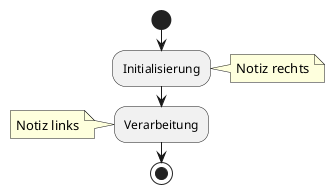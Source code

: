 @startuml
start
:Initialisierung;

note right
  Notiz rechts
end note

:Verarbeitung;
note left
  Notiz links
end note
stop
@enduml
